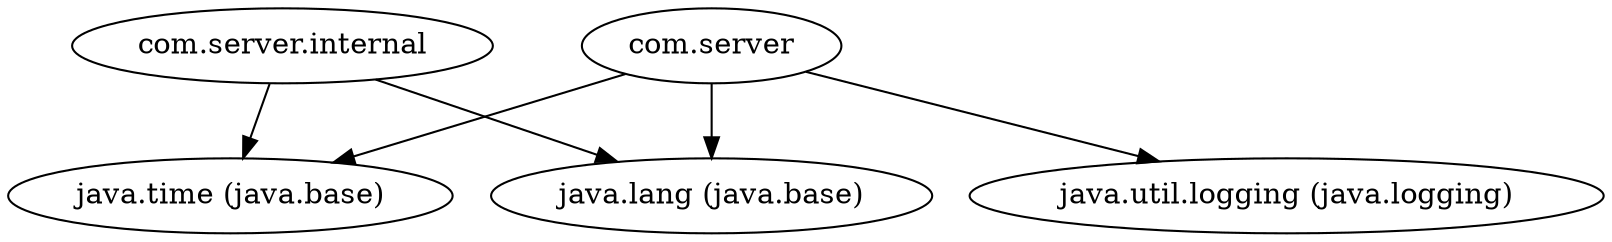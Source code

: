 digraph "timeserver" {
    // Path: D:\IdeaProjects\new-features\jigsaw_ch11\ch11_3_2_accessibility\topic2\build\timeserver
   "com.server"                                       -> "java.lang (java.base)";
   "com.server"                                       -> "java.time (java.base)";
   "com.server"                                       -> "java.util.logging (java.logging)";
   "com.server.internal"                              -> "java.lang (java.base)";
   "com.server.internal"                              -> "java.time (java.base)";
}
